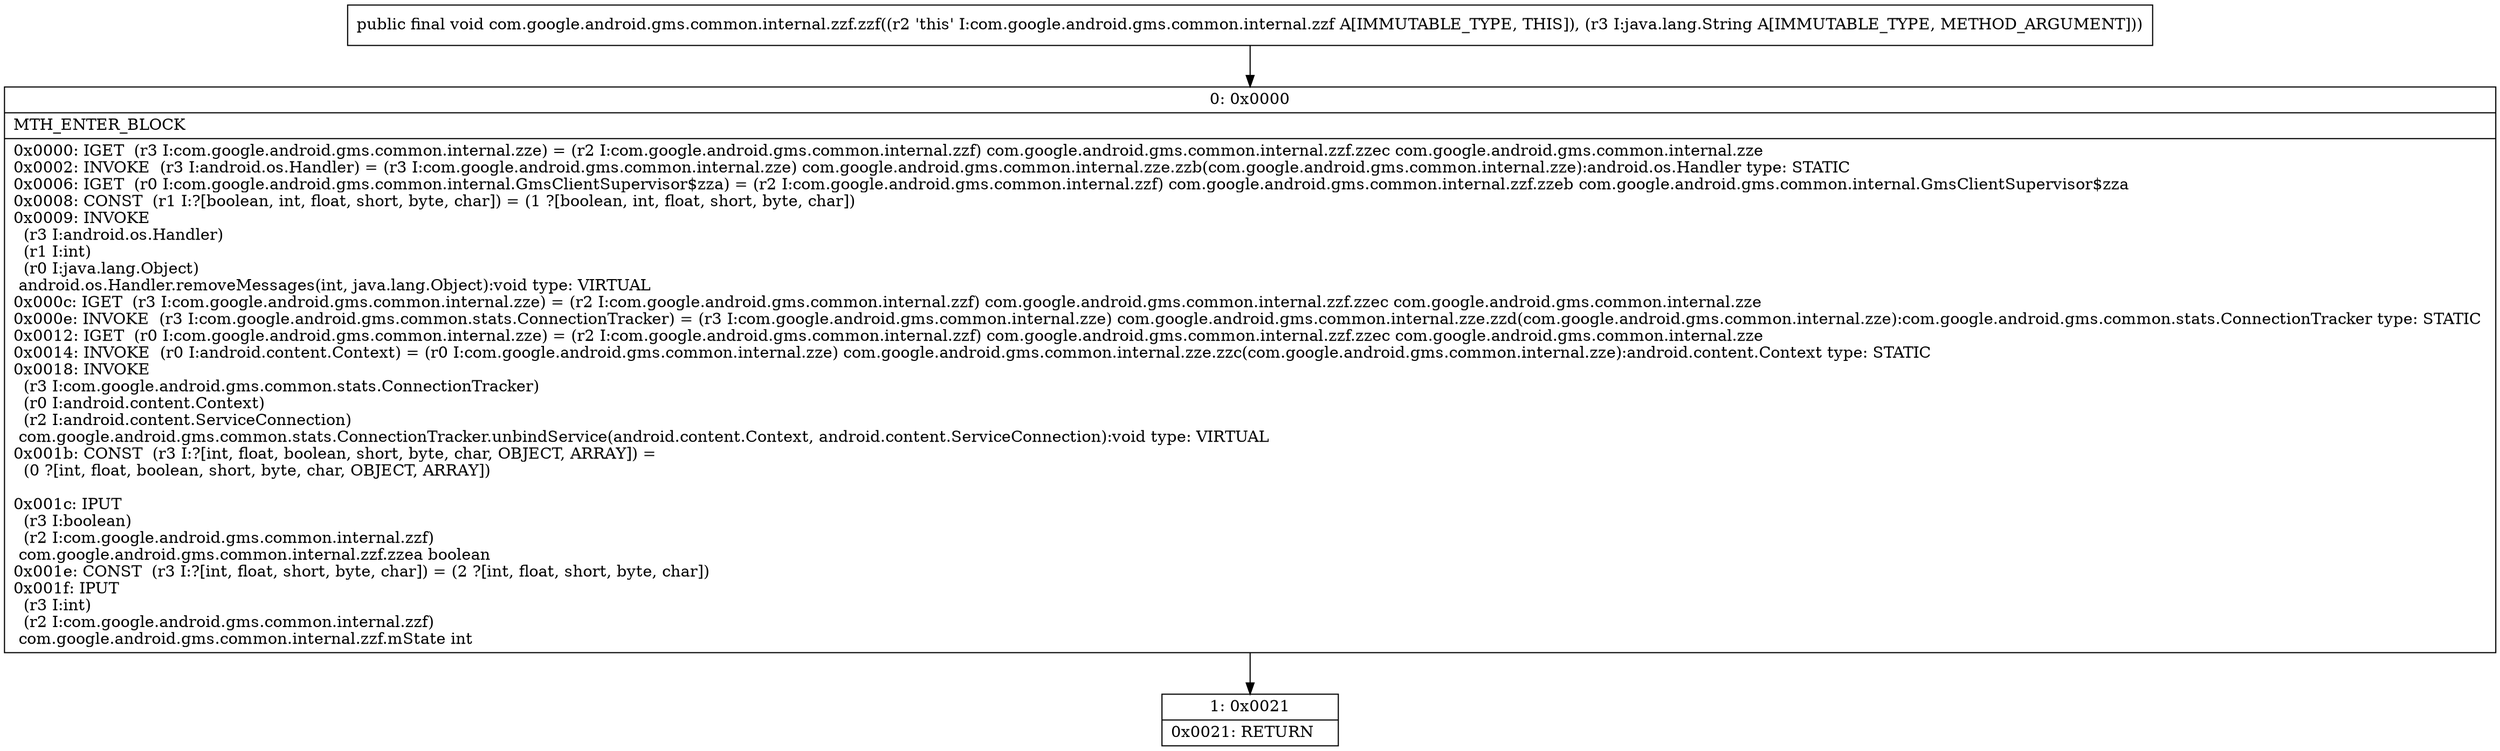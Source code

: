 digraph "CFG forcom.google.android.gms.common.internal.zzf.zzf(Ljava\/lang\/String;)V" {
Node_0 [shape=record,label="{0\:\ 0x0000|MTH_ENTER_BLOCK\l|0x0000: IGET  (r3 I:com.google.android.gms.common.internal.zze) = (r2 I:com.google.android.gms.common.internal.zzf) com.google.android.gms.common.internal.zzf.zzec com.google.android.gms.common.internal.zze \l0x0002: INVOKE  (r3 I:android.os.Handler) = (r3 I:com.google.android.gms.common.internal.zze) com.google.android.gms.common.internal.zze.zzb(com.google.android.gms.common.internal.zze):android.os.Handler type: STATIC \l0x0006: IGET  (r0 I:com.google.android.gms.common.internal.GmsClientSupervisor$zza) = (r2 I:com.google.android.gms.common.internal.zzf) com.google.android.gms.common.internal.zzf.zzeb com.google.android.gms.common.internal.GmsClientSupervisor$zza \l0x0008: CONST  (r1 I:?[boolean, int, float, short, byte, char]) = (1 ?[boolean, int, float, short, byte, char]) \l0x0009: INVOKE  \l  (r3 I:android.os.Handler)\l  (r1 I:int)\l  (r0 I:java.lang.Object)\l android.os.Handler.removeMessages(int, java.lang.Object):void type: VIRTUAL \l0x000c: IGET  (r3 I:com.google.android.gms.common.internal.zze) = (r2 I:com.google.android.gms.common.internal.zzf) com.google.android.gms.common.internal.zzf.zzec com.google.android.gms.common.internal.zze \l0x000e: INVOKE  (r3 I:com.google.android.gms.common.stats.ConnectionTracker) = (r3 I:com.google.android.gms.common.internal.zze) com.google.android.gms.common.internal.zze.zzd(com.google.android.gms.common.internal.zze):com.google.android.gms.common.stats.ConnectionTracker type: STATIC \l0x0012: IGET  (r0 I:com.google.android.gms.common.internal.zze) = (r2 I:com.google.android.gms.common.internal.zzf) com.google.android.gms.common.internal.zzf.zzec com.google.android.gms.common.internal.zze \l0x0014: INVOKE  (r0 I:android.content.Context) = (r0 I:com.google.android.gms.common.internal.zze) com.google.android.gms.common.internal.zze.zzc(com.google.android.gms.common.internal.zze):android.content.Context type: STATIC \l0x0018: INVOKE  \l  (r3 I:com.google.android.gms.common.stats.ConnectionTracker)\l  (r0 I:android.content.Context)\l  (r2 I:android.content.ServiceConnection)\l com.google.android.gms.common.stats.ConnectionTracker.unbindService(android.content.Context, android.content.ServiceConnection):void type: VIRTUAL \l0x001b: CONST  (r3 I:?[int, float, boolean, short, byte, char, OBJECT, ARRAY]) = \l  (0 ?[int, float, boolean, short, byte, char, OBJECT, ARRAY])\l \l0x001c: IPUT  \l  (r3 I:boolean)\l  (r2 I:com.google.android.gms.common.internal.zzf)\l com.google.android.gms.common.internal.zzf.zzea boolean \l0x001e: CONST  (r3 I:?[int, float, short, byte, char]) = (2 ?[int, float, short, byte, char]) \l0x001f: IPUT  \l  (r3 I:int)\l  (r2 I:com.google.android.gms.common.internal.zzf)\l com.google.android.gms.common.internal.zzf.mState int \l}"];
Node_1 [shape=record,label="{1\:\ 0x0021|0x0021: RETURN   \l}"];
MethodNode[shape=record,label="{public final void com.google.android.gms.common.internal.zzf.zzf((r2 'this' I:com.google.android.gms.common.internal.zzf A[IMMUTABLE_TYPE, THIS]), (r3 I:java.lang.String A[IMMUTABLE_TYPE, METHOD_ARGUMENT])) }"];
MethodNode -> Node_0;
Node_0 -> Node_1;
}

